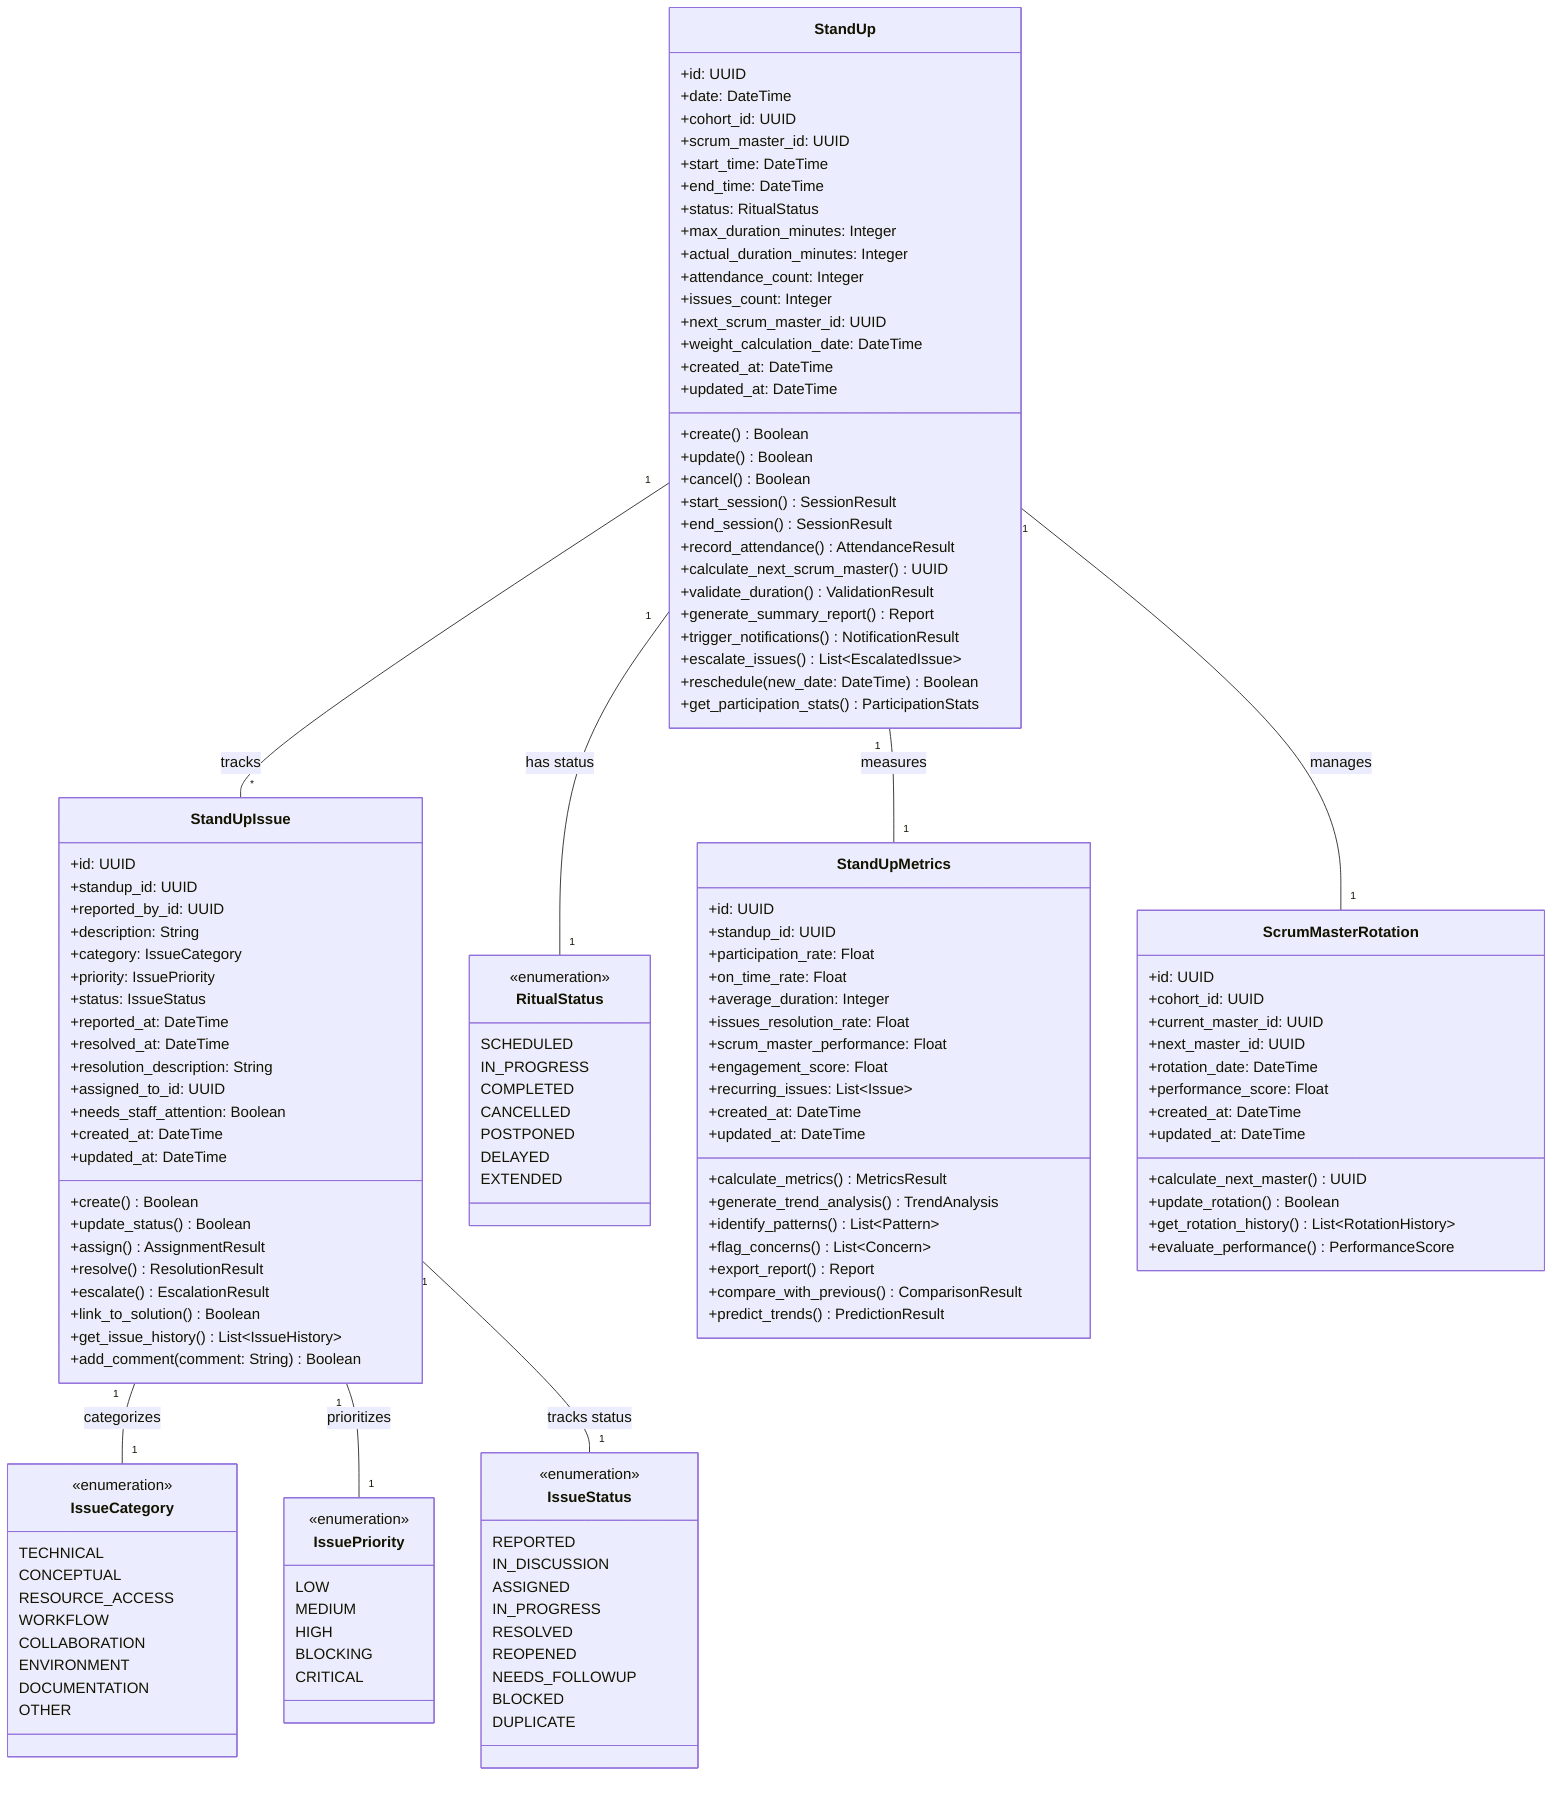 classDiagram
    %% StandUp Management System
    class StandUp {
        +id: UUID
        +date: DateTime
        +cohort_id: UUID
        +scrum_master_id: UUID
        +start_time: DateTime
        +end_time: DateTime
        +status: RitualStatus
        +max_duration_minutes: Integer
        +actual_duration_minutes: Integer
        +attendance_count: Integer
        +issues_count: Integer
        +next_scrum_master_id: UUID
        +weight_calculation_date: DateTime
        +created_at: DateTime
        +updated_at: DateTime
        +create() Boolean
        +update() Boolean
        +cancel() Boolean
        +start_session() SessionResult
        +end_session() SessionResult
        +record_attendance() AttendanceResult
        +calculate_next_scrum_master() UUID
        +validate_duration() ValidationResult
        +generate_summary_report() Report
        +trigger_notifications() NotificationResult
        +escalate_issues() List~EscalatedIssue~
        +reschedule(new_date: DateTime) Boolean
        +get_participation_stats() ParticipationStats
    }

    class StandUpIssue {
        +id: UUID
        +standup_id: UUID
        +reported_by_id: UUID
        +description: String
        +category: IssueCategory
        +priority: IssuePriority
        +status: IssueStatus
        +reported_at: DateTime
        +resolved_at: DateTime
        +resolution_description: String
        +assigned_to_id: UUID
        +needs_staff_attention: Boolean
        +created_at: DateTime
        +updated_at: DateTime
        +create() Boolean
        +update_status() Boolean
        +assign() AssignmentResult
        +resolve() ResolutionResult
        +escalate() EscalationResult
        +link_to_solution() Boolean
        +get_issue_history() List~IssueHistory~
        +add_comment(comment: String) Boolean
    }

    class RitualStatus {
        <<enumeration>>
        SCHEDULED
        IN_PROGRESS
        COMPLETED
        CANCELLED
        POSTPONED
        DELAYED
        EXTENDED
    }

    class IssueCategory {
        <<enumeration>>
        TECHNICAL
        CONCEPTUAL
        RESOURCE_ACCESS
        WORKFLOW
        COLLABORATION
        ENVIRONMENT
        DOCUMENTATION
        OTHER
    }

    class IssuePriority {
        <<enumeration>>
        LOW
        MEDIUM
        HIGH
        BLOCKING
        CRITICAL
    }

    class IssueStatus {
        <<enumeration>>
        REPORTED
        IN_DISCUSSION
        ASSIGNED
        IN_PROGRESS
        RESOLVED
        REOPENED
        NEEDS_FOLLOWUP
        BLOCKED
        DUPLICATE
    }

    class StandUpMetrics {
        +id: UUID
        +standup_id: UUID
        +participation_rate: Float
        +on_time_rate: Float
        +average_duration: Integer
        +issues_resolution_rate: Float
        +scrum_master_performance: Float
        +engagement_score: Float
        +recurring_issues: List~Issue~
        +created_at: DateTime
        +updated_at: DateTime
        +calculate_metrics() MetricsResult
        +generate_trend_analysis() TrendAnalysis
        +identify_patterns() List~Pattern~
        +flag_concerns() List~Concern~
        +export_report() Report
        +compare_with_previous() ComparisonResult
        +predict_trends() PredictionResult
    }

    class ScrumMasterRotation {
        +id: UUID
        +cohort_id: UUID
        +current_master_id: UUID
        +next_master_id: UUID
        +rotation_date: DateTime
        +performance_score: Float
        +created_at: DateTime
        +updated_at: DateTime
        +calculate_next_master() UUID
        +update_rotation() Boolean
        +get_rotation_history() List~RotationHistory~
        +evaluate_performance() PerformanceScore
    }

    StandUp "1" -- "1" RitualStatus : has status
    StandUp "1" -- "*" StandUpIssue : tracks
    StandUp "1" -- "1" StandUpMetrics : measures
    StandUp "1" -- "1" ScrumMasterRotation : manages
    StandUpIssue "1" -- "1" IssueCategory : categorizes
    StandUpIssue "1" -- "1" IssuePriority : prioritizes
    StandUpIssue "1" -- "1" IssueStatus : tracks status
